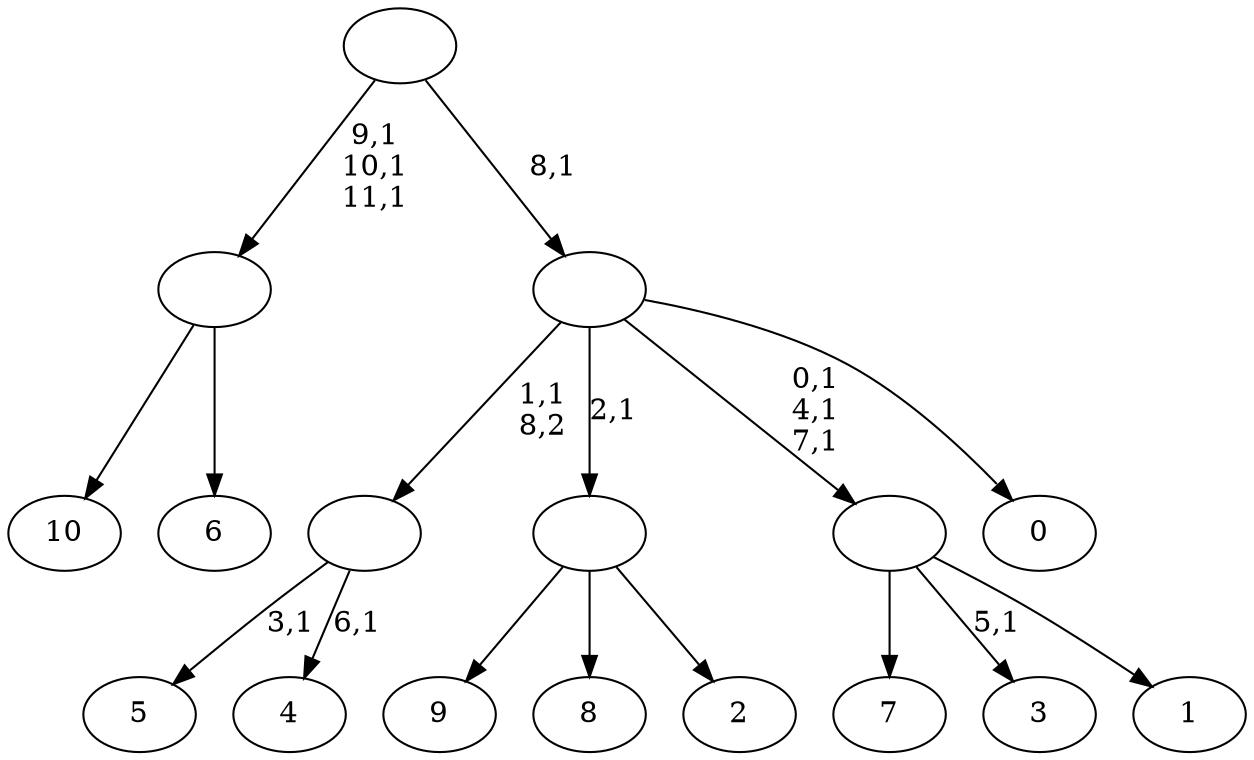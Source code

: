 digraph T {
	23 [label="10"]
	22 [label="9"]
	21 [label="8"]
	20 [label="7"]
	19 [label="6"]
	18 [label=""]
	15 [label="5"]
	13 [label="4"]
	11 [label=""]
	10 [label="3"]
	8 [label="2"]
	7 [label=""]
	6 [label="1"]
	5 [label=""]
	2 [label="0"]
	1 [label=""]
	0 [label=""]
	18 -> 23 [label=""]
	18 -> 19 [label=""]
	11 -> 13 [label="6,1"]
	11 -> 15 [label="3,1"]
	7 -> 22 [label=""]
	7 -> 21 [label=""]
	7 -> 8 [label=""]
	5 -> 10 [label="5,1"]
	5 -> 20 [label=""]
	5 -> 6 [label=""]
	1 -> 5 [label="0,1\n4,1\n7,1"]
	1 -> 11 [label="1,1\n8,2"]
	1 -> 7 [label="2,1"]
	1 -> 2 [label=""]
	0 -> 18 [label="9,1\n10,1\n11,1"]
	0 -> 1 [label="8,1"]
}
